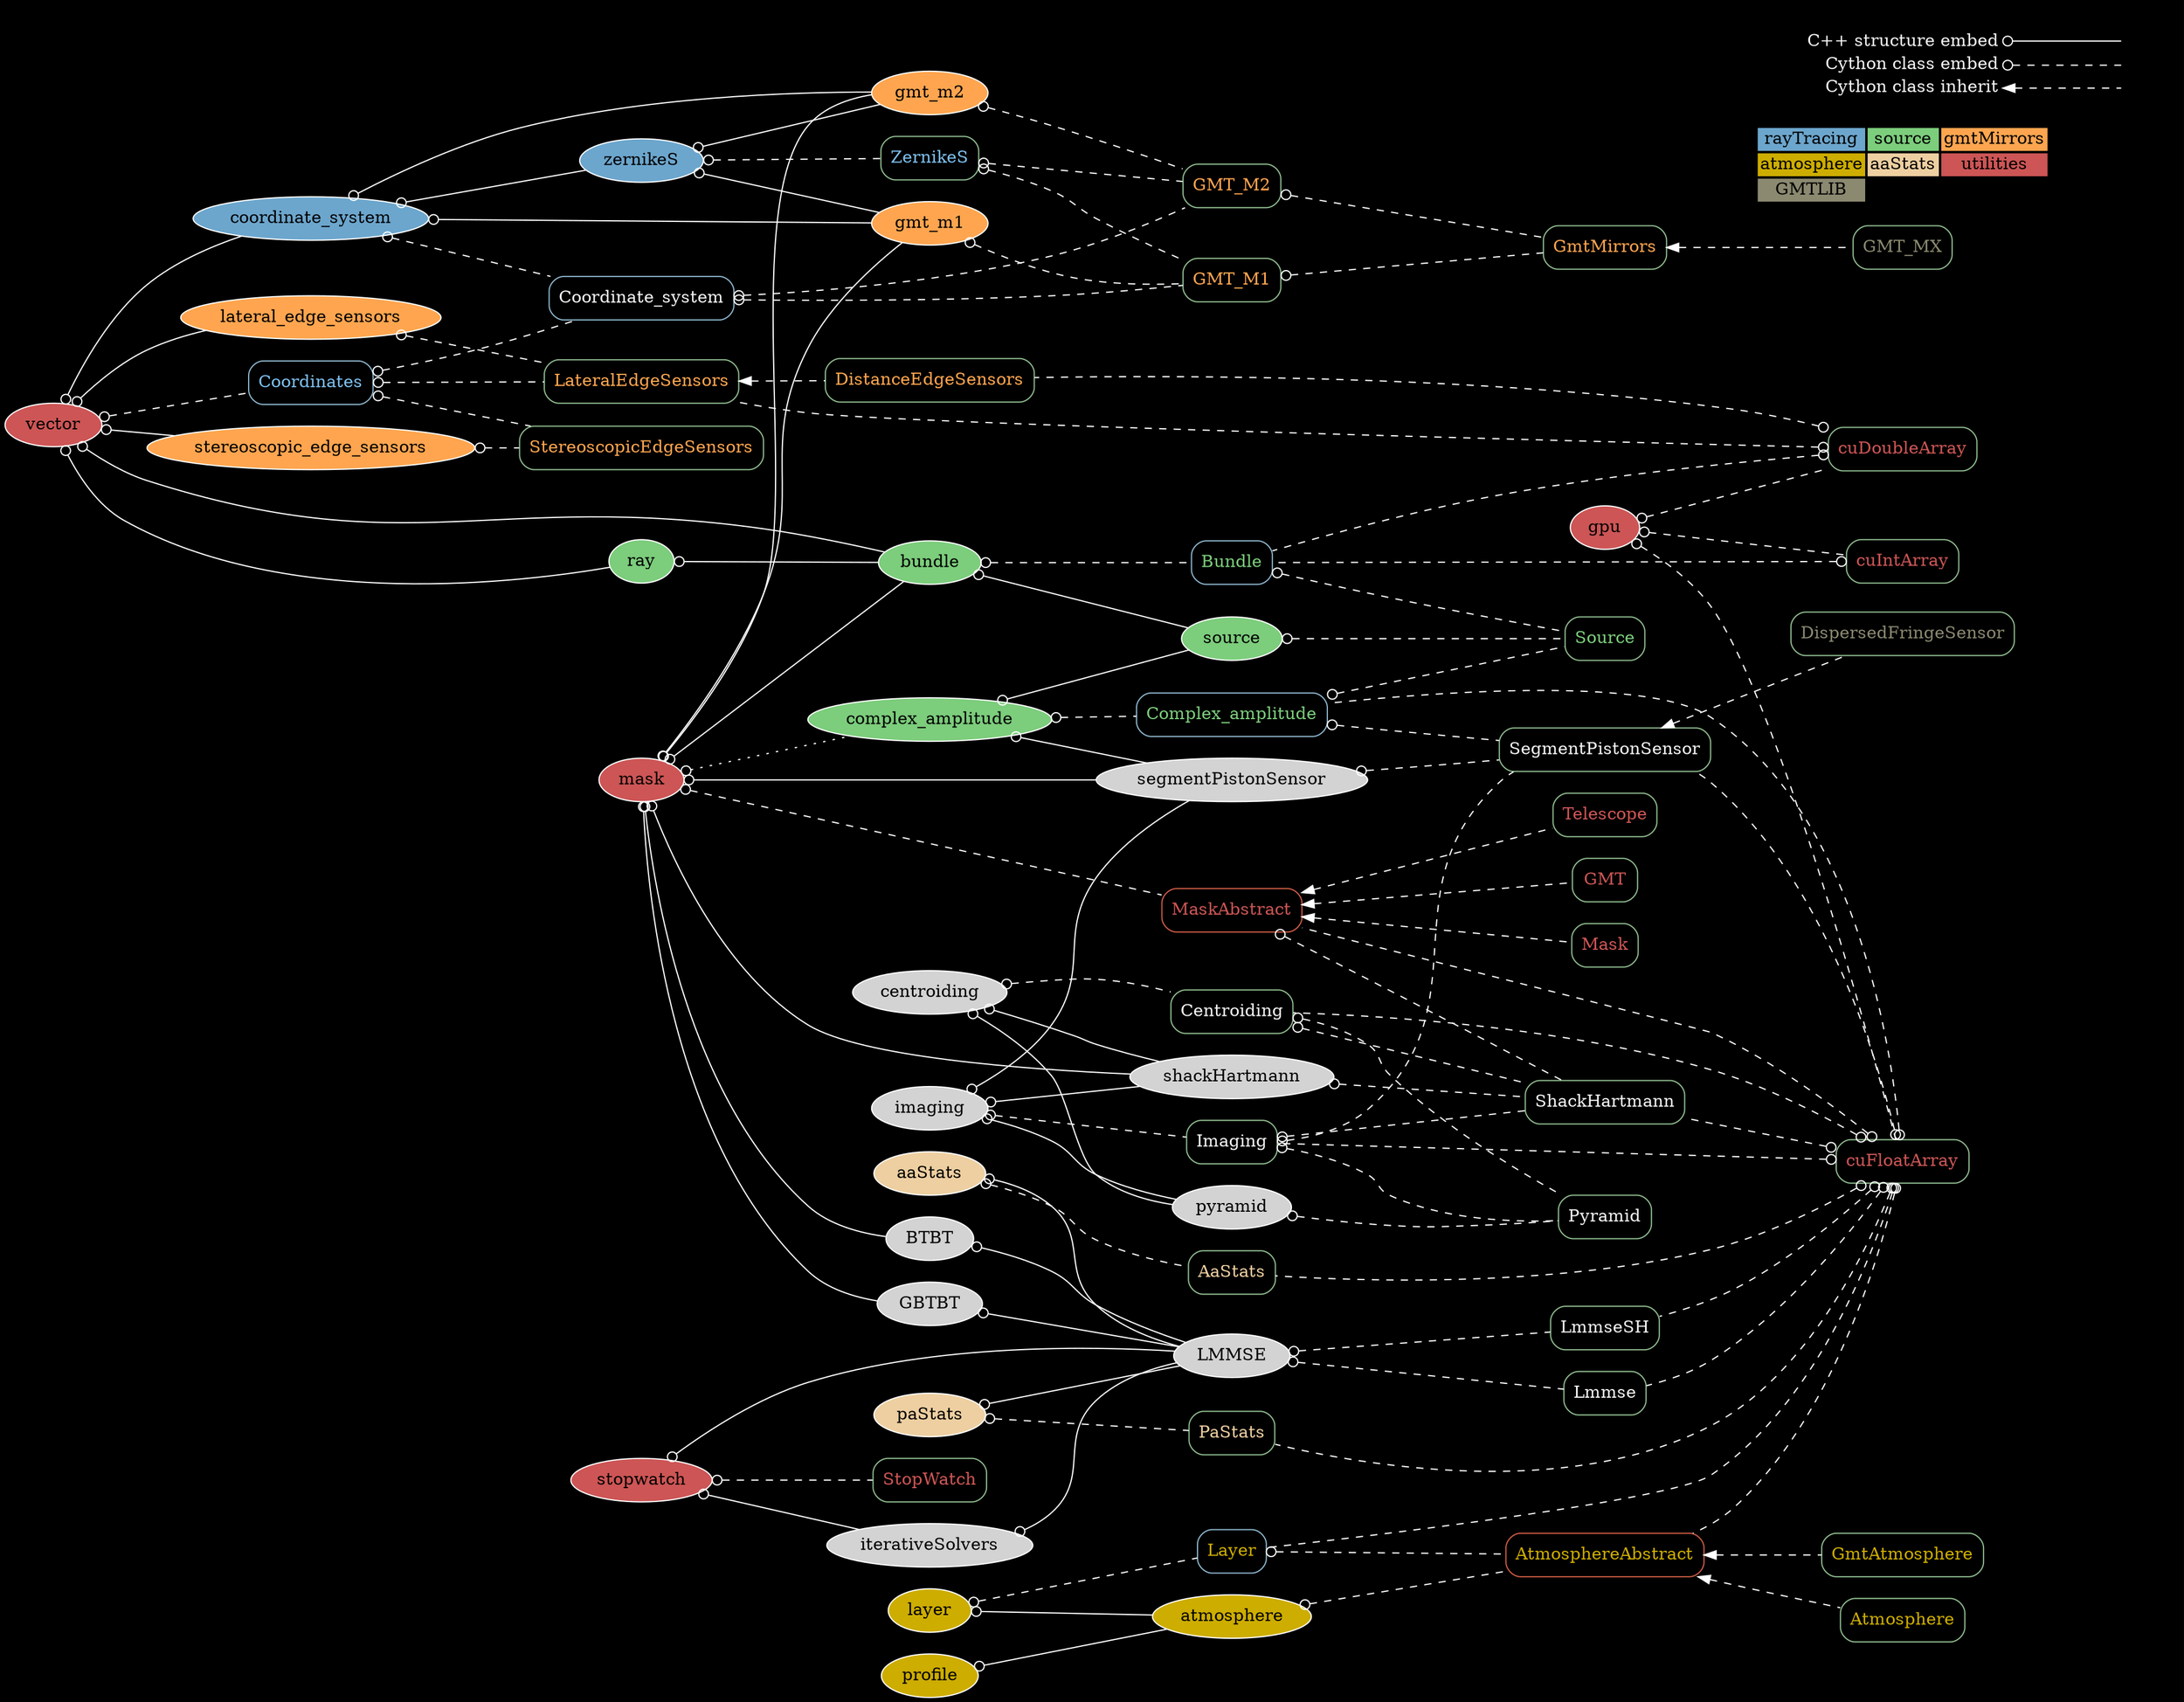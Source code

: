 digraph {
overlap=false
splines=true
bgcolor = black
node[style=filled,fillcolor=lightgray,color=white];
edge[arrowtail=odot,dir=back,color=white];

{
node[fillcolor=skyblue3]
zernikeS;
coordinate_system;
}

{
node[fillcolor=palegreen3]
ray;
bundle;
source;
complex_amplitude;
}

{
node[fillcolor=tan1]
gmt_m1;
gmt_m2;
stereoscopic_edge_sensors;
lateral_edge_sensors;
}

{
node[fillcolor=gold3]
atmosphere;
layer;
profile;
}

{
node[fillcolor=navajowhite2]
aaStats;
paStats;
}

{
node[fillcolor=indianred3];
vector;
mask;
stopwatch;
gpu;
}

centroiding -> shackHartmann;
centroiding -> pyramid;
bundle -> source;

coordinate_system -> zernikeS;
coordinate_system -> gmt_m1;
coordinate_system -> gmt_m2

zernikeS -> gmt_m1;
zernikeS -> gmt_m2;

ray -> bundle;
vector -> {stereoscopic_edge_sensors;lateral_edge_sensors;coordinate_system;bundle;ray;}
complex_amplitude -> source;

layer -> atmosphere;
profile -> atmosphere;

{aaStats;paStats;BTBT;GBTBT;iterativeSolvers;stopwatch;} -> LMMSE;
stopwatch -> iterativeSolvers;

gpu;

complex_amplitude -> segmentPistonSensor;
mask -> {shackHartmann;gmt_m1;gmt_m2;bundle;BTBT;GBTBT;segmentPistonSensor;}
imaging -> {shackHartmann;pyramid;segmentPistonSensor;}

edge[style=dotted,color=white]
mask -> complex_amplitude;

node[color=darkseagreen,style=rounded,shape=box,fontcolor=whitesmoke];
edge[style=dashed,color=white]

{
node[fontcolor=indianred3];
MaskAbstract;
Mask;
Telescope;
GMT;
StopWatch;
cuIntArray;
cuFloatArray;
cuDoubleArray;
}

{
node[fontcolor=skyblue2]
ZernikeS;
Coordinates;
}

{
node[fontcolor=palegreen3]
Bundle;
Source;
Complex_amplitude;
}

{
node[fontcolor=tan1]
GmtMirrors;
GMT_M1;
GMT_M2;
StereoscopicEdgeSensors;
LateralEdgeSensors;
DistanceEdgeSensors;
}

{
node[fontcolor=gold3]
AtmosphereAbstract;
Atmosphere;
GmtAtmosphere;
Layer;
}

{
node[fontcolor=navajowhite2]
AaStats;
PaStats;
}

{
node[fontcolor=lemonchiffon4]
GMT_MX;
DispersedFringeSensor;
}

aaStats -> AaStats;
paStats -> PaStats;

centroiding -> Centroiding;
imaging -> Imaging;

source -> Source;
Complex_amplitude[color=lightskyblue3];
complex_amplitude -> Complex_amplitude;
Bundle[color=lightskyblue3];
bundle -> Bundle;
cuDoubleArray -> Bundle;
cuIntArray -> Bundle;
Complex_amplitude -> Source[label="wavefront"];
Bundle -> Source[label="rays"];

shackHartmann -> ShackHartmann;
MaskAbstract -> ShackHartmann;
Centroiding -> ShackHartmann;

pyramid -> Pyramid;
Centroiding -> Pyramid;

segmentPistonSensor -> SegmentPistonSensor;

gmt_m1 -> GMT_M1;
gmt_m2 -> GMT_M2;
ZernikeS;
zernikeS -> ZernikeS;
ZernikeS -> GMT_M1;
ZernikeS -> GMT_M2;
GMT_M1 -> GmtMirrors[label="M1"];
GMT_M2 -> GmtMirrors[label="M2"];
Coordinate_system[color=lightskyblue3];
coordinate_system -> Coordinate_system;
Coordinate_system -> GMT_M1;
Coordinate_system -> GMT_M2;
Coordinates[color=lightskyblue3];
Coordinates -> Coordinate_system;
vector -> Coordinates;

stereoscopic_edge_sensors -> StereoscopicEdgeSensors;
Coordinates -> StereoscopicEdgeSensors;

lateral_edge_sensors -> LateralEdgeSensors;
Coordinates -> LateralEdgeSensors;
cuDoubleArray -> {LateralEdgeSensors; DistanceEdgeSensors;}


AtmosphereAbstract[color=coral3];
atmosphere -> AtmosphereAbstract;
Layer[color=lightskyblue3];
layer -> Layer -> AtmosphereAbstract;

MaskAbstract[color=coral3]
mask -> MaskAbstract;
Complex_amplitude -> SegmentPistonSensor;
Imaging -> {ShackHartmann;Pyramid;SegmentPistonSensor;}

stopwatch -> StopWatch;

gpu -> {cuFloatArray;cuIntArray;cuDoubleArray;}
LMMSE -> {Lmmse;LmmseSH;}
cuFloatArray -> {Imaging;Centroiding;Complex_amplitude;ShackHartmann;SegmentPistonSensor;Layer;MaskAbstract;Lmmse;LmmseSH;AtmosphereAbstract;AaStats;PaStats;}

edge[dir=back,arrowtail=normal];

AtmosphereAbstract -> Atmosphere;
AtmosphereAbstract -> GmtAtmosphere;

MaskAbstract -> Mask;
MaskAbstract -> Telescope;
MaskAbstract -> GMT;

GmtMirrors -> GMT_MX;
SegmentPistonSensor -> DispersedFringeSensor;
LateralEdgeSensors -> DistanceEdgeSensors;

#{rank = source; mask;}
#{rank = same; gpu; GMT_MX; Atmosphere;}
#{rank = same; Source; ShackHartmann}
#{rank=same; stopwatch; StopWatch;}
{rank = same; cuFloatArray; cuDoubleArray; cuIntArray}
{rank = sink; cuFloatArray}

  rankdir=LR
  node [shape=plaintext]
  subgraph cluster_01 { 
    #label = "Legend";
    color = black;
    key [label=<<table border="0" cellpadding="2" cellspacing="0" cellborder="0">
      <tr><td align="right" port="i1">C++ structure embed</td></tr>
      <tr><td align="right" port="i2">Cython class embed</td></tr>
      <tr><td align="right" port="i3">Cython class inherit</td></tr>
      </table>>]
    key2 [label=<<table border="0" cellpadding="2" cellspacing="0" cellborder="0">
      <tr><td port="i1">&nbsp;</td></tr>
      <tr><td port="i2">&nbsp;</td></tr>
      <tr><td port="i3">&nbsp;</td></tr>
      </table>>]
    key:i1:e -> key2:i1:w [style=solid,arrowtail=odot]
    key:i2:e -> key2:i2:w [style=dashed,arrowtail=odot]
    key:i3:e -> key2:i3:w [style=dashed]
    abc [shape=none,margin=0,label=<
    <table border="0">
    <tr>
    <td bgcolor="skyblue3"><font color="black">rayTracing</font></td>
    <td bgcolor="palegreen3"><font color="black">source</font></td>
    <td bgcolor="tan1"><font color="black">gmtMirrors</font></td>
    </tr>
    <tr>
    <td bgcolor="gold3"><font color="black">atmosphere</font></td>
    <td bgcolor="navajowhite2"><font color="black">aaStats</font></td>
    <td bgcolor="indianred3"><font color="black">utilities</font></td>
    </tr>
    <tr>
    <td bgcolor="lemonchiffon4"><font color="black">GMTLIB</font></td>
    </tr>
    </table>
    >]   
  }
}